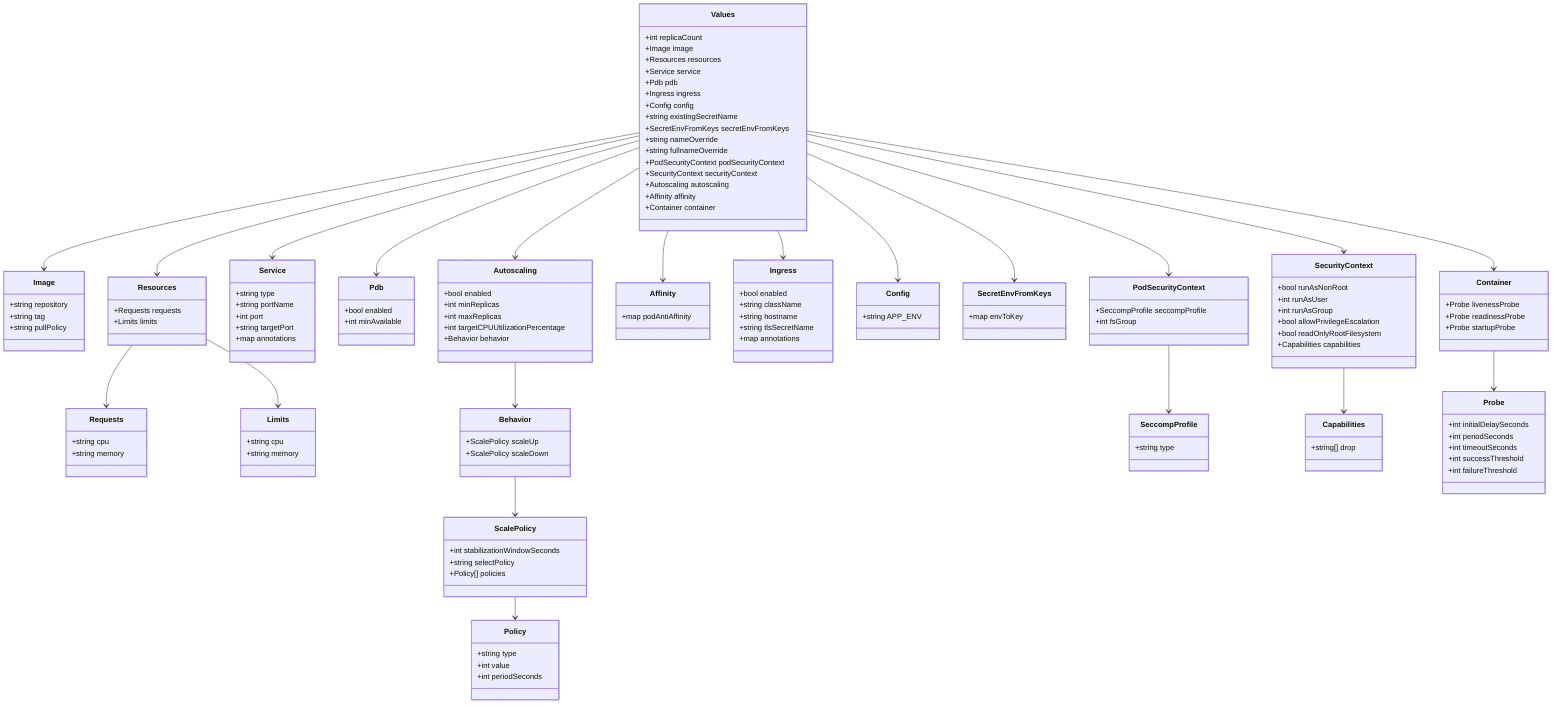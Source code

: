 classDiagram
    class Values {
      +int replicaCount
      +Image image
      +Resources resources
      +Service service
      +Pdb pdb
      +Ingress ingress
      +Config config
      +string existingSecretName
      +SecretEnvFromKeys secretEnvFromKeys
      +string nameOverride
      +string fullnameOverride
      +PodSecurityContext podSecurityContext
      +SecurityContext securityContext
      +Autoscaling autoscaling
      +Affinity affinity
      +Container container
    }
    class Image {
      +string repository
      +string tag
      +string pullPolicy
    }
    class Resources {
      +Requests requests
      +Limits limits
    }
    class Requests {
      +string cpu
      +string memory
    }
    class Limits {
      +string cpu
      +string memory
    }
    class Service {
      +string type
      +string portName
      +int port
      +string targetPort
      +map<string,string> annotations
    }
    class Pdb {
      +bool enabled
      +int minAvailable
    }
    class Autoscaling {
      +bool enabled
      +int minReplicas
      +int maxReplicas
      +int targetCPUUtilizationPercentage
      +Behavior behavior
    }
    class Behavior {
      +ScalePolicy scaleUp
      +ScalePolicy scaleDown
    }
    class ScalePolicy {
      +int stabilizationWindowSeconds
      +string selectPolicy
      +Policy[] policies
    }
    class Policy {
      +string type
      +int value
      +int periodSeconds
    }
    class Affinity {
      +map<string, any> podAntiAffinity
    }
    class Ingress {
      +bool enabled
      +string className
      +string hostname
      +string tlsSecretName
      +map<string,string> annotations
    }
    class Config {
      +string APP_ENV
    }
    class SecretEnvFromKeys {
      +map<string,string> envToKey
    }
    class PodSecurityContext {
      +SeccompProfile seccompProfile
      +int fsGroup
    }
    class SeccompProfile {
      +string type
    }
    class SecurityContext {
      +bool runAsNonRoot
      +int runAsUser
      +int runAsGroup
      +bool allowPrivilegeEscalation
      +bool readOnlyRootFilesystem
      +Capabilities capabilities
    }
    class Capabilities {
      +string[] drop
    }
    class Container {
      +Probe livenessProbe
      +Probe readinessProbe
      +Probe startupProbe
    }
    class Probe {
      +int initialDelaySeconds
      +int periodSeconds
      +int timeoutSeconds
      +int successThreshold
      +int failureThreshold
    }
    Values --> Image
    Values --> Resources
    Resources --> Requests
    Resources --> Limits
    Values --> Service
    Values --> Pdb
    Values --> Ingress
    Values --> Config
    Values --> SecretEnvFromKeys
    Values --> PodSecurityContext
    Values --> SecurityContext
    Values --> Autoscaling
    Values --> Affinity
    Values --> Container
    Autoscaling --> Behavior
    Behavior --> ScalePolicy
    ScalePolicy --> Policy
    PodSecurityContext --> SeccompProfile
    Container --> Probe
    SecurityContext --> Capabilities